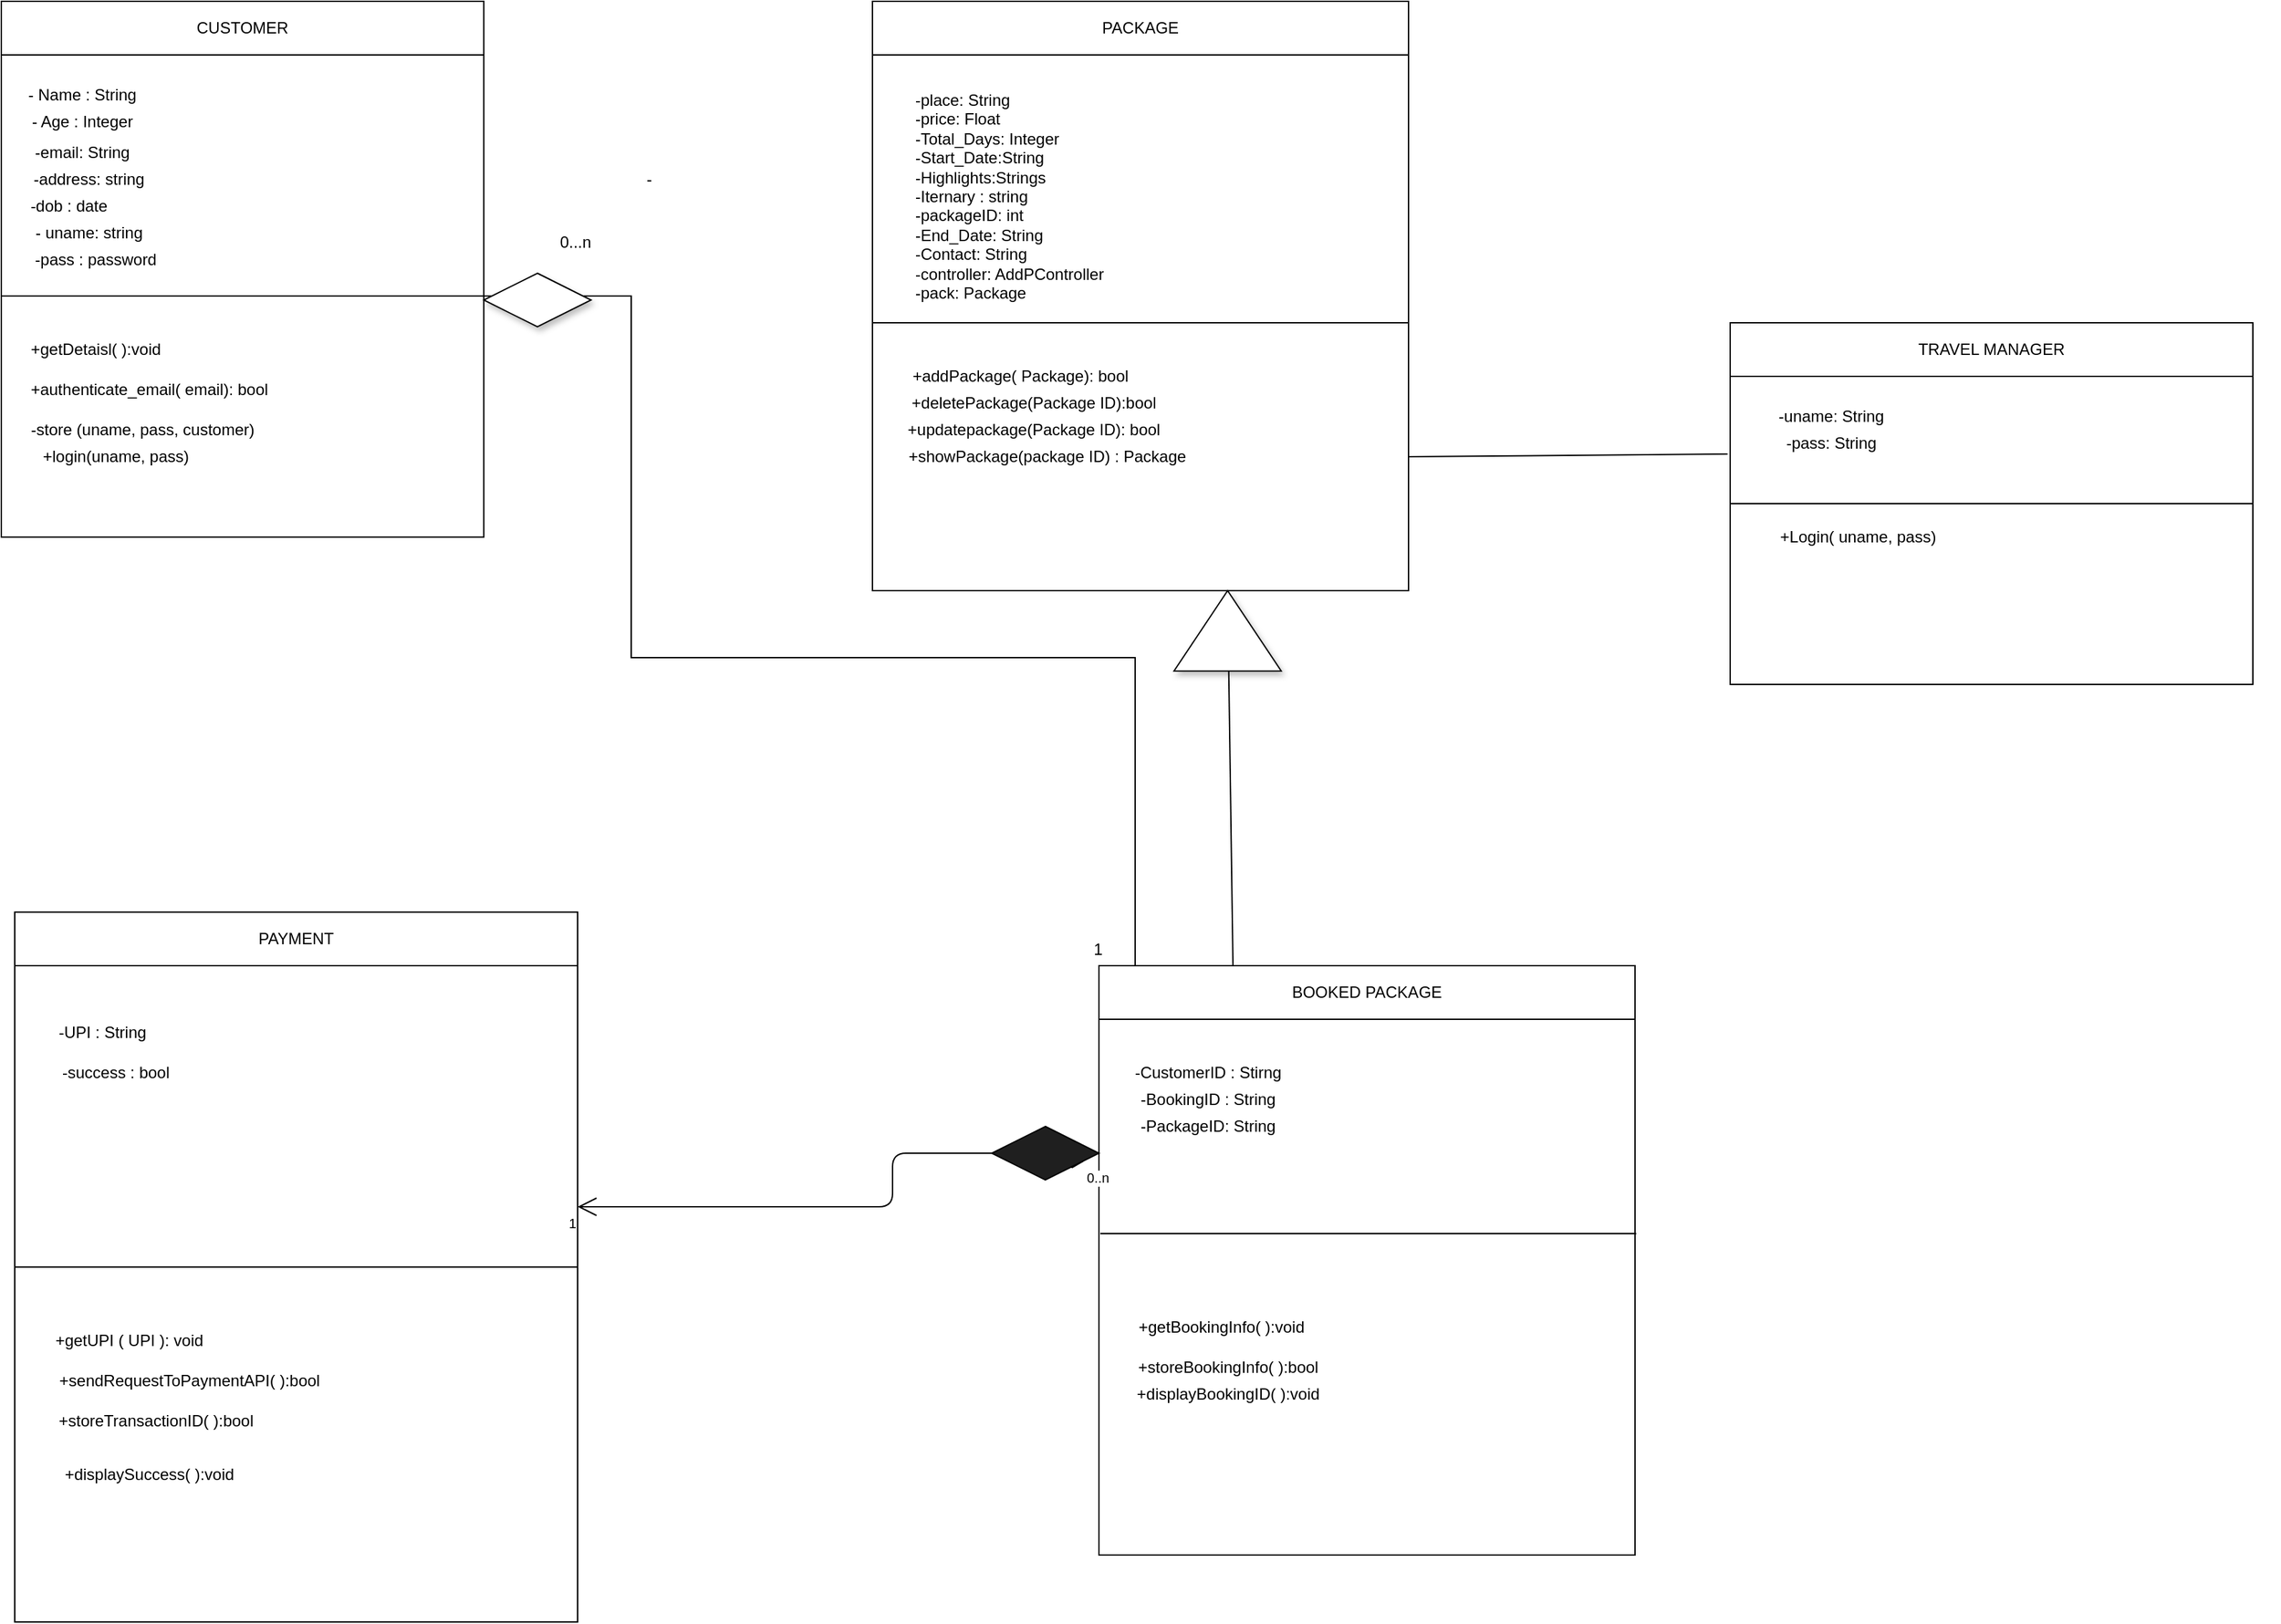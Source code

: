 <mxfile version="12.3.7" type="device" pages="1"><diagram id="Nv5VO4zy6byMz_r5NMFR" name="Page-1"><mxGraphModel dx="2230" dy="1040" grid="1" gridSize="10" guides="1" tooltips="1" connect="1" arrows="1" fold="1" page="1" pageScale="1" pageWidth="850" pageHeight="1100" math="0" shadow="0"><root><mxCell id="0"/><mxCell id="1" parent="0"/><mxCell id="k6EPN6do4PV3wP5GZZ3V-73" style="edgeStyle=orthogonalEdgeStyle;rounded=0;orthogonalLoop=1;jettySize=auto;html=1;" edge="1" parent="1" source="k6EPN6do4PV3wP5GZZ3V-1" target="k6EPN6do4PV3wP5GZZ3V-37"><mxGeometry relative="1" as="geometry"><Array as="points"><mxPoint x="500" y="220"/><mxPoint x="500" y="490"/><mxPoint x="876" y="490"/></Array></mxGeometry></mxCell><mxCell id="k6EPN6do4PV3wP5GZZ3V-1" value="" style="whiteSpace=wrap;html=1;aspect=fixed;" vertex="1" parent="1"><mxGeometry x="30" y="40" width="360" height="360" as="geometry"/></mxCell><mxCell id="k6EPN6do4PV3wP5GZZ3V-2" value="- Name : String" style="text;html=1;align=center;verticalAlign=middle;resizable=0;points=[];;autosize=1;" vertex="1" parent="1"><mxGeometry x="40" y="60" width="100" height="20" as="geometry"/></mxCell><mxCell id="k6EPN6do4PV3wP5GZZ3V-3" value="- Age : Integer" style="text;html=1;align=center;verticalAlign=middle;resizable=0;points=[];;autosize=1;" vertex="1" parent="1"><mxGeometry x="45" y="80" width="90" height="20" as="geometry"/></mxCell><mxCell id="k6EPN6do4PV3wP5GZZ3V-4" value="-" style="text;html=1;align=center;verticalAlign=middle;resizable=0;points=[];;autosize=1;" vertex="1" parent="1"><mxGeometry x="503" y="123" width="20" height="20" as="geometry"/></mxCell><mxCell id="k6EPN6do4PV3wP5GZZ3V-5" value="-email: String" style="text;html=1;align=center;verticalAlign=middle;resizable=0;points=[];;autosize=1;" vertex="1" parent="1"><mxGeometry x="45" y="103" width="90" height="20" as="geometry"/></mxCell><mxCell id="k6EPN6do4PV3wP5GZZ3V-6" value="-address: string" style="text;html=1;align=center;verticalAlign=middle;resizable=0;points=[];;autosize=1;" vertex="1" parent="1"><mxGeometry x="45" y="123" width="100" height="20" as="geometry"/></mxCell><mxCell id="k6EPN6do4PV3wP5GZZ3V-7" value="-dob : date" style="text;html=1;align=center;verticalAlign=middle;resizable=0;points=[];;autosize=1;" vertex="1" parent="1"><mxGeometry x="45" y="143" width="70" height="20" as="geometry"/></mxCell><mxCell id="k6EPN6do4PV3wP5GZZ3V-8" value="- uname: string" style="text;html=1;align=center;verticalAlign=middle;resizable=0;points=[];;autosize=1;" vertex="1" parent="1"><mxGeometry x="45" y="163" width="100" height="20" as="geometry"/></mxCell><mxCell id="k6EPN6do4PV3wP5GZZ3V-9" value="-pass : password" style="text;html=1;align=center;verticalAlign=middle;resizable=0;points=[];;autosize=1;" vertex="1" parent="1"><mxGeometry x="45" y="183" width="110" height="20" as="geometry"/></mxCell><mxCell id="k6EPN6do4PV3wP5GZZ3V-10" value="+getDetaisl( ):void" style="text;html=1;align=center;verticalAlign=middle;resizable=0;points=[];;autosize=1;" vertex="1" parent="1"><mxGeometry x="45" y="250" width="110" height="20" as="geometry"/></mxCell><mxCell id="k6EPN6do4PV3wP5GZZ3V-11" value="+authenticate_email( email): bool" style="text;html=1;align=center;verticalAlign=middle;resizable=0;points=[];;autosize=1;" vertex="1" parent="1"><mxGeometry x="45" y="280" width="190" height="20" as="geometry"/></mxCell><mxCell id="k6EPN6do4PV3wP5GZZ3V-12" value="-store (uname, pass, customer)" style="text;html=1;align=center;verticalAlign=middle;resizable=0;points=[];;autosize=1;" vertex="1" parent="1"><mxGeometry x="45" y="310" width="180" height="20" as="geometry"/></mxCell><mxCell id="k6EPN6do4PV3wP5GZZ3V-13" value="CUSTOMER" style="rounded=0;whiteSpace=wrap;html=1;" vertex="1" parent="1"><mxGeometry x="30" width="360" height="40" as="geometry"/></mxCell><mxCell id="k6EPN6do4PV3wP5GZZ3V-14" value="" style="endArrow=none;html=1;exitX=0;exitY=0.5;exitDx=0;exitDy=0;entryX=1;entryY=0.5;entryDx=0;entryDy=0;" edge="1" parent="1" source="k6EPN6do4PV3wP5GZZ3V-1" target="k6EPN6do4PV3wP5GZZ3V-1"><mxGeometry width="50" height="50" relative="1" as="geometry"><mxPoint x="90" y="240" as="sourcePoint"/><mxPoint x="140" y="190" as="targetPoint"/></mxGeometry></mxCell><mxCell id="k6EPN6do4PV3wP5GZZ3V-15" value="" style="rounded=0;whiteSpace=wrap;html=1;" vertex="1" parent="1"><mxGeometry x="680" y="40" width="400" height="400" as="geometry"/></mxCell><UserObject label="&lt;font style=&quot;font-size: 12px&quot;&gt;-place: String&lt;br&gt;-price: Float&lt;br&gt;-Total_Days: Integer&lt;br&gt;-Start_Date:String &lt;br&gt;-Highlights:Strings&lt;br&gt;-Iternary : string&lt;br&gt;-packageID: int&lt;br&gt;-End_Date: String&lt;br&gt;-Contact: String&lt;br&gt;-controller: AddPController&lt;br&gt;-pack: Package&lt;/font&gt;" link="-place: String-price: Float;-Total_Days: Integer-Start_Date:String-Highlights:Strings-Iternary : string-packageID: int-End_Date: String-Contact: Stringcontroller: AddPControllerpack: Package" id="k6EPN6do4PV3wP5GZZ3V-16"><mxCell style="text;html=1;" vertex="1" parent="1"><mxGeometry x="710" y="60" width="1020" height="30" as="geometry"/></mxCell></UserObject><mxCell id="k6EPN6do4PV3wP5GZZ3V-17" value="PACKAGE" style="rounded=0;whiteSpace=wrap;html=1;" vertex="1" parent="1"><mxGeometry x="680" width="400" height="40" as="geometry"/></mxCell><mxCell id="k6EPN6do4PV3wP5GZZ3V-18" value="+addPackage( Package): bool" style="text;html=1;align=center;verticalAlign=middle;resizable=0;points=[];;autosize=1;" vertex="1" parent="1"><mxGeometry x="700" y="270" width="180" height="20" as="geometry"/></mxCell><mxCell id="k6EPN6do4PV3wP5GZZ3V-19" value="+deletePackage(Package ID):bool" style="text;html=1;align=center;verticalAlign=middle;resizable=0;points=[];;autosize=1;" vertex="1" parent="1"><mxGeometry x="700" y="290" width="200" height="20" as="geometry"/></mxCell><mxCell id="k6EPN6do4PV3wP5GZZ3V-20" value="+updatepackage(Package ID): bool" style="text;html=1;align=center;verticalAlign=middle;resizable=0;points=[];;autosize=1;" vertex="1" parent="1"><mxGeometry x="700" y="310" width="200" height="20" as="geometry"/></mxCell><mxCell id="k6EPN6do4PV3wP5GZZ3V-21" value="+showPackage(package ID) : Package" style="text;html=1;align=center;verticalAlign=middle;resizable=0;points=[];;autosize=1;" vertex="1" parent="1"><mxGeometry x="700" y="330" width="220" height="20" as="geometry"/></mxCell><mxCell id="k6EPN6do4PV3wP5GZZ3V-22" value="" style="endArrow=none;html=1;entryX=1;entryY=0.5;entryDx=0;entryDy=0;exitX=0;exitY=0.5;exitDx=0;exitDy=0;" edge="1" parent="1" source="k6EPN6do4PV3wP5GZZ3V-15" target="k6EPN6do4PV3wP5GZZ3V-15"><mxGeometry width="50" height="50" relative="1" as="geometry"><mxPoint x="680" y="260" as="sourcePoint"/><mxPoint x="730" y="210" as="targetPoint"/></mxGeometry></mxCell><mxCell id="k6EPN6do4PV3wP5GZZ3V-23" value="+login(uname, pass)" style="text;html=1;align=center;verticalAlign=middle;resizable=0;points=[];;autosize=1;" vertex="1" parent="1"><mxGeometry x="55" y="330" width="120" height="20" as="geometry"/></mxCell><mxCell id="k6EPN6do4PV3wP5GZZ3V-26" value="" style="rounded=0;whiteSpace=wrap;html=1;" vertex="1" parent="1"><mxGeometry x="40" y="680" width="420" height="530" as="geometry"/></mxCell><mxCell id="k6EPN6do4PV3wP5GZZ3V-27" value="+getUPI ( UPI ): void" style="text;html=1;align=center;verticalAlign=middle;resizable=0;points=[];;autosize=1;" vertex="1" parent="1"><mxGeometry x="60" y="990" width="130" height="20" as="geometry"/></mxCell><mxCell id="k6EPN6do4PV3wP5GZZ3V-28" value="+sendRequestToPaymentAPI( ):bool" style="text;html=1;align=center;verticalAlign=middle;resizable=0;points=[];;autosize=1;" vertex="1" parent="1"><mxGeometry x="65" y="1020" width="210" height="20" as="geometry"/></mxCell><mxCell id="k6EPN6do4PV3wP5GZZ3V-31" value="+storeTransactionID( ):bool" style="text;html=1;align=center;verticalAlign=middle;resizable=0;points=[];;autosize=1;" vertex="1" parent="1"><mxGeometry x="65" y="1050" width="160" height="20" as="geometry"/></mxCell><mxCell id="k6EPN6do4PV3wP5GZZ3V-32" value="-UPI : String" style="text;html=1;align=center;verticalAlign=middle;resizable=0;points=[];;autosize=1;" vertex="1" parent="1"><mxGeometry x="65" y="760" width="80" height="20" as="geometry"/></mxCell><mxCell id="k6EPN6do4PV3wP5GZZ3V-33" value="-success : bool" style="text;html=1;align=center;verticalAlign=middle;resizable=0;points=[];;autosize=1;" vertex="1" parent="1"><mxGeometry x="65" y="790" width="100" height="20" as="geometry"/></mxCell><mxCell id="k6EPN6do4PV3wP5GZZ3V-34" value="+displaySuccess( ):void" style="text;html=1;align=center;verticalAlign=middle;resizable=0;points=[];;autosize=1;" vertex="1" parent="1"><mxGeometry x="70" y="1089.5" width="140" height="20" as="geometry"/></mxCell><mxCell id="k6EPN6do4PV3wP5GZZ3V-35" value="PAYMENT" style="rounded=0;whiteSpace=wrap;html=1;" vertex="1" parent="1"><mxGeometry x="40" y="680" width="420" height="40" as="geometry"/></mxCell><mxCell id="k6EPN6do4PV3wP5GZZ3V-36" value="" style="endArrow=none;html=1;entryX=1;entryY=0.5;entryDx=0;entryDy=0;exitX=0;exitY=0.5;exitDx=0;exitDy=0;" edge="1" parent="1" source="k6EPN6do4PV3wP5GZZ3V-26" target="k6EPN6do4PV3wP5GZZ3V-26"><mxGeometry width="50" height="50" relative="1" as="geometry"><mxPoint x="40" y="920" as="sourcePoint"/><mxPoint x="90" y="870" as="targetPoint"/></mxGeometry></mxCell><mxCell id="k6EPN6do4PV3wP5GZZ3V-37" value="" style="rounded=0;whiteSpace=wrap;html=1;" vertex="1" parent="1"><mxGeometry x="849" y="760" width="400" height="400" as="geometry"/></mxCell><mxCell id="k6EPN6do4PV3wP5GZZ3V-38" value="BOOKED PACKAGE" style="rounded=0;whiteSpace=wrap;html=1;" vertex="1" parent="1"><mxGeometry x="849" y="720" width="400" height="40" as="geometry"/></mxCell><mxCell id="k6EPN6do4PV3wP5GZZ3V-39" value="+getBookingInfo( ):void" style="text;html=1;align=center;verticalAlign=middle;resizable=0;points=[];;autosize=1;" vertex="1" parent="1"><mxGeometry x="870" y="980" width="140" height="20" as="geometry"/></mxCell><mxCell id="k6EPN6do4PV3wP5GZZ3V-40" value="+storeBookingInfo( ):bool" style="text;html=1;align=center;verticalAlign=middle;resizable=0;points=[];;autosize=1;" vertex="1" parent="1"><mxGeometry x="870" y="1010" width="150" height="20" as="geometry"/></mxCell><mxCell id="k6EPN6do4PV3wP5GZZ3V-41" value="+displayBookingID( ):void" style="text;html=1;align=center;verticalAlign=middle;resizable=0;points=[];;autosize=1;" vertex="1" parent="1"><mxGeometry x="870" y="1030" width="150" height="20" as="geometry"/></mxCell><mxCell id="k6EPN6do4PV3wP5GZZ3V-42" value="-CustomerID : Stirng" style="text;html=1;align=center;verticalAlign=middle;resizable=0;points=[];;autosize=1;" vertex="1" parent="1"><mxGeometry x="870" y="790" width="120" height="20" as="geometry"/></mxCell><mxCell id="k6EPN6do4PV3wP5GZZ3V-43" value="-BookingID : String" style="text;html=1;align=center;verticalAlign=middle;resizable=0;points=[];;autosize=1;" vertex="1" parent="1"><mxGeometry x="870" y="810" width="120" height="20" as="geometry"/></mxCell><mxCell id="k6EPN6do4PV3wP5GZZ3V-44" value="-PackageID: String" style="text;html=1;align=center;verticalAlign=middle;resizable=0;points=[];;autosize=1;" vertex="1" parent="1"><mxGeometry x="870" y="830" width="120" height="20" as="geometry"/></mxCell><mxCell id="k6EPN6do4PV3wP5GZZ3V-45" value="" style="endArrow=none;html=1;" edge="1" parent="1" target="k6EPN6do4PV3wP5GZZ3V-37"><mxGeometry width="50" height="50" relative="1" as="geometry"><mxPoint x="850" y="920" as="sourcePoint"/><mxPoint x="900" y="870" as="targetPoint"/><Array as="points"><mxPoint x="1250" y="920"/></Array></mxGeometry></mxCell><mxCell id="k6EPN6do4PV3wP5GZZ3V-46" value="" style="rounded=0;whiteSpace=wrap;html=1;" vertex="1" parent="1"><mxGeometry x="1320" y="240" width="390" height="270" as="geometry"/></mxCell><mxCell id="k6EPN6do4PV3wP5GZZ3V-47" value="TRAVEL MANAGER" style="rounded=0;whiteSpace=wrap;html=1;" vertex="1" parent="1"><mxGeometry x="1320" y="240" width="390" height="40" as="geometry"/></mxCell><mxCell id="k6EPN6do4PV3wP5GZZ3V-48" value="-uname: String" style="text;html=1;align=center;verticalAlign=middle;resizable=0;points=[];;autosize=1;" vertex="1" parent="1"><mxGeometry x="1350" y="300" width="90" height="20" as="geometry"/></mxCell><mxCell id="k6EPN6do4PV3wP5GZZ3V-49" value="-pass: String" style="text;html=1;align=center;verticalAlign=middle;resizable=0;points=[];;autosize=1;" vertex="1" parent="1"><mxGeometry x="1355" y="320" width="80" height="20" as="geometry"/></mxCell><mxCell id="k6EPN6do4PV3wP5GZZ3V-50" value="+Login( uname, pass)" style="text;html=1;align=center;verticalAlign=middle;resizable=0;points=[];;autosize=1;" vertex="1" parent="1"><mxGeometry x="1350" y="390" width="130" height="20" as="geometry"/></mxCell><mxCell id="k6EPN6do4PV3wP5GZZ3V-53" value="" style="endArrow=none;html=1;entryX=1;entryY=0.5;entryDx=0;entryDy=0;" edge="1" parent="1" target="k6EPN6do4PV3wP5GZZ3V-46"><mxGeometry width="50" height="50" relative="1" as="geometry"><mxPoint x="1320" y="375" as="sourcePoint"/><mxPoint x="1370" y="320" as="targetPoint"/></mxGeometry></mxCell><mxCell id="k6EPN6do4PV3wP5GZZ3V-58" value="" style="endArrow=open;html=1;endSize=12;startArrow=diamondThin;startSize=14;startFill=0;edgeStyle=orthogonalEdgeStyle;exitX=0.857;exitY=0.657;exitDx=0;exitDy=0;exitPerimeter=0;" edge="1" parent="1" source="k6EPN6do4PV3wP5GZZ3V-61" target="k6EPN6do4PV3wP5GZZ3V-26"><mxGeometry relative="1" as="geometry"><mxPoint x="460" y="810" as="sourcePoint"/><mxPoint x="620" y="810" as="targetPoint"/><Array as="points"><mxPoint x="830" y="866"/><mxPoint x="830" y="860"/><mxPoint x="695" y="860"/><mxPoint x="695" y="900"/></Array></mxGeometry></mxCell><mxCell id="k6EPN6do4PV3wP5GZZ3V-59" value="0..n" style="resizable=0;html=1;align=left;verticalAlign=top;labelBackgroundColor=#ffffff;fontSize=10;" connectable="0" vertex="1" parent="k6EPN6do4PV3wP5GZZ3V-58"><mxGeometry x="-1" relative="1" as="geometry"/></mxCell><mxCell id="k6EPN6do4PV3wP5GZZ3V-60" value="1" style="resizable=0;html=1;align=right;verticalAlign=top;labelBackgroundColor=#ffffff;fontSize=10;" connectable="0" vertex="1" parent="k6EPN6do4PV3wP5GZZ3V-58"><mxGeometry x="1" relative="1" as="geometry"/></mxCell><mxCell id="k6EPN6do4PV3wP5GZZ3V-61" value="" style="rhombus;whiteSpace=wrap;html=1;fillColor=#1F1F1F;" vertex="1" parent="1"><mxGeometry x="769" y="840" width="80" height="40" as="geometry"/></mxCell><mxCell id="k6EPN6do4PV3wP5GZZ3V-65" value="" style="endArrow=classic;html=1;exitX=0.25;exitY=0;exitDx=0;exitDy=0;entryX=0.672;entryY=1.012;entryDx=0;entryDy=0;entryPerimeter=0;" edge="1" parent="1" source="k6EPN6do4PV3wP5GZZ3V-66" target="k6EPN6do4PV3wP5GZZ3V-15"><mxGeometry width="50" height="50" relative="1" as="geometry"><mxPoint x="890" y="490" as="sourcePoint"/><mxPoint x="940" y="440" as="targetPoint"/></mxGeometry></mxCell><mxCell id="k6EPN6do4PV3wP5GZZ3V-67" value="" style="endArrow=classic;html=1;exitX=0.25;exitY=0;exitDx=0;exitDy=0;entryX=1;entryY=0.5;entryDx=0;entryDy=0;" edge="1" parent="1" source="k6EPN6do4PV3wP5GZZ3V-38" target="k6EPN6do4PV3wP5GZZ3V-66"><mxGeometry width="50" height="50" relative="1" as="geometry"><mxPoint x="949" y="720" as="sourcePoint"/><mxPoint x="948.8" y="444.8" as="targetPoint"/></mxGeometry></mxCell><mxCell id="k6EPN6do4PV3wP5GZZ3V-66" value="" style="triangle;whiteSpace=wrap;html=1;rotation=-90;shadow=1;" vertex="1" parent="1"><mxGeometry x="915" y="430" width="60" height="80" as="geometry"/></mxCell><mxCell id="k6EPN6do4PV3wP5GZZ3V-70" value="" style="endArrow=none;html=1;entryX=-0.005;entryY=0.363;entryDx=0;entryDy=0;entryPerimeter=0;" edge="1" parent="1" target="k6EPN6do4PV3wP5GZZ3V-46"><mxGeometry width="50" height="50" relative="1" as="geometry"><mxPoint x="1080" y="340" as="sourcePoint"/><mxPoint x="1130" y="290" as="targetPoint"/></mxGeometry></mxCell><mxCell id="k6EPN6do4PV3wP5GZZ3V-74" value="" style="rhombus;whiteSpace=wrap;html=1;shadow=1;" vertex="1" parent="1"><mxGeometry x="390" y="203" width="80" height="40" as="geometry"/></mxCell><mxCell id="k6EPN6do4PV3wP5GZZ3V-77" value="0...n" style="text;html=1;align=center;verticalAlign=middle;resizable=0;points=[];;autosize=1;" vertex="1" parent="1"><mxGeometry x="438" y="170" width="40" height="20" as="geometry"/></mxCell><mxCell id="k6EPN6do4PV3wP5GZZ3V-78" value="1" style="text;html=1;align=center;verticalAlign=middle;resizable=0;points=[];;autosize=1;" vertex="1" parent="1"><mxGeometry x="838" y="698" width="20" height="20" as="geometry"/></mxCell></root></mxGraphModel></diagram></mxfile>